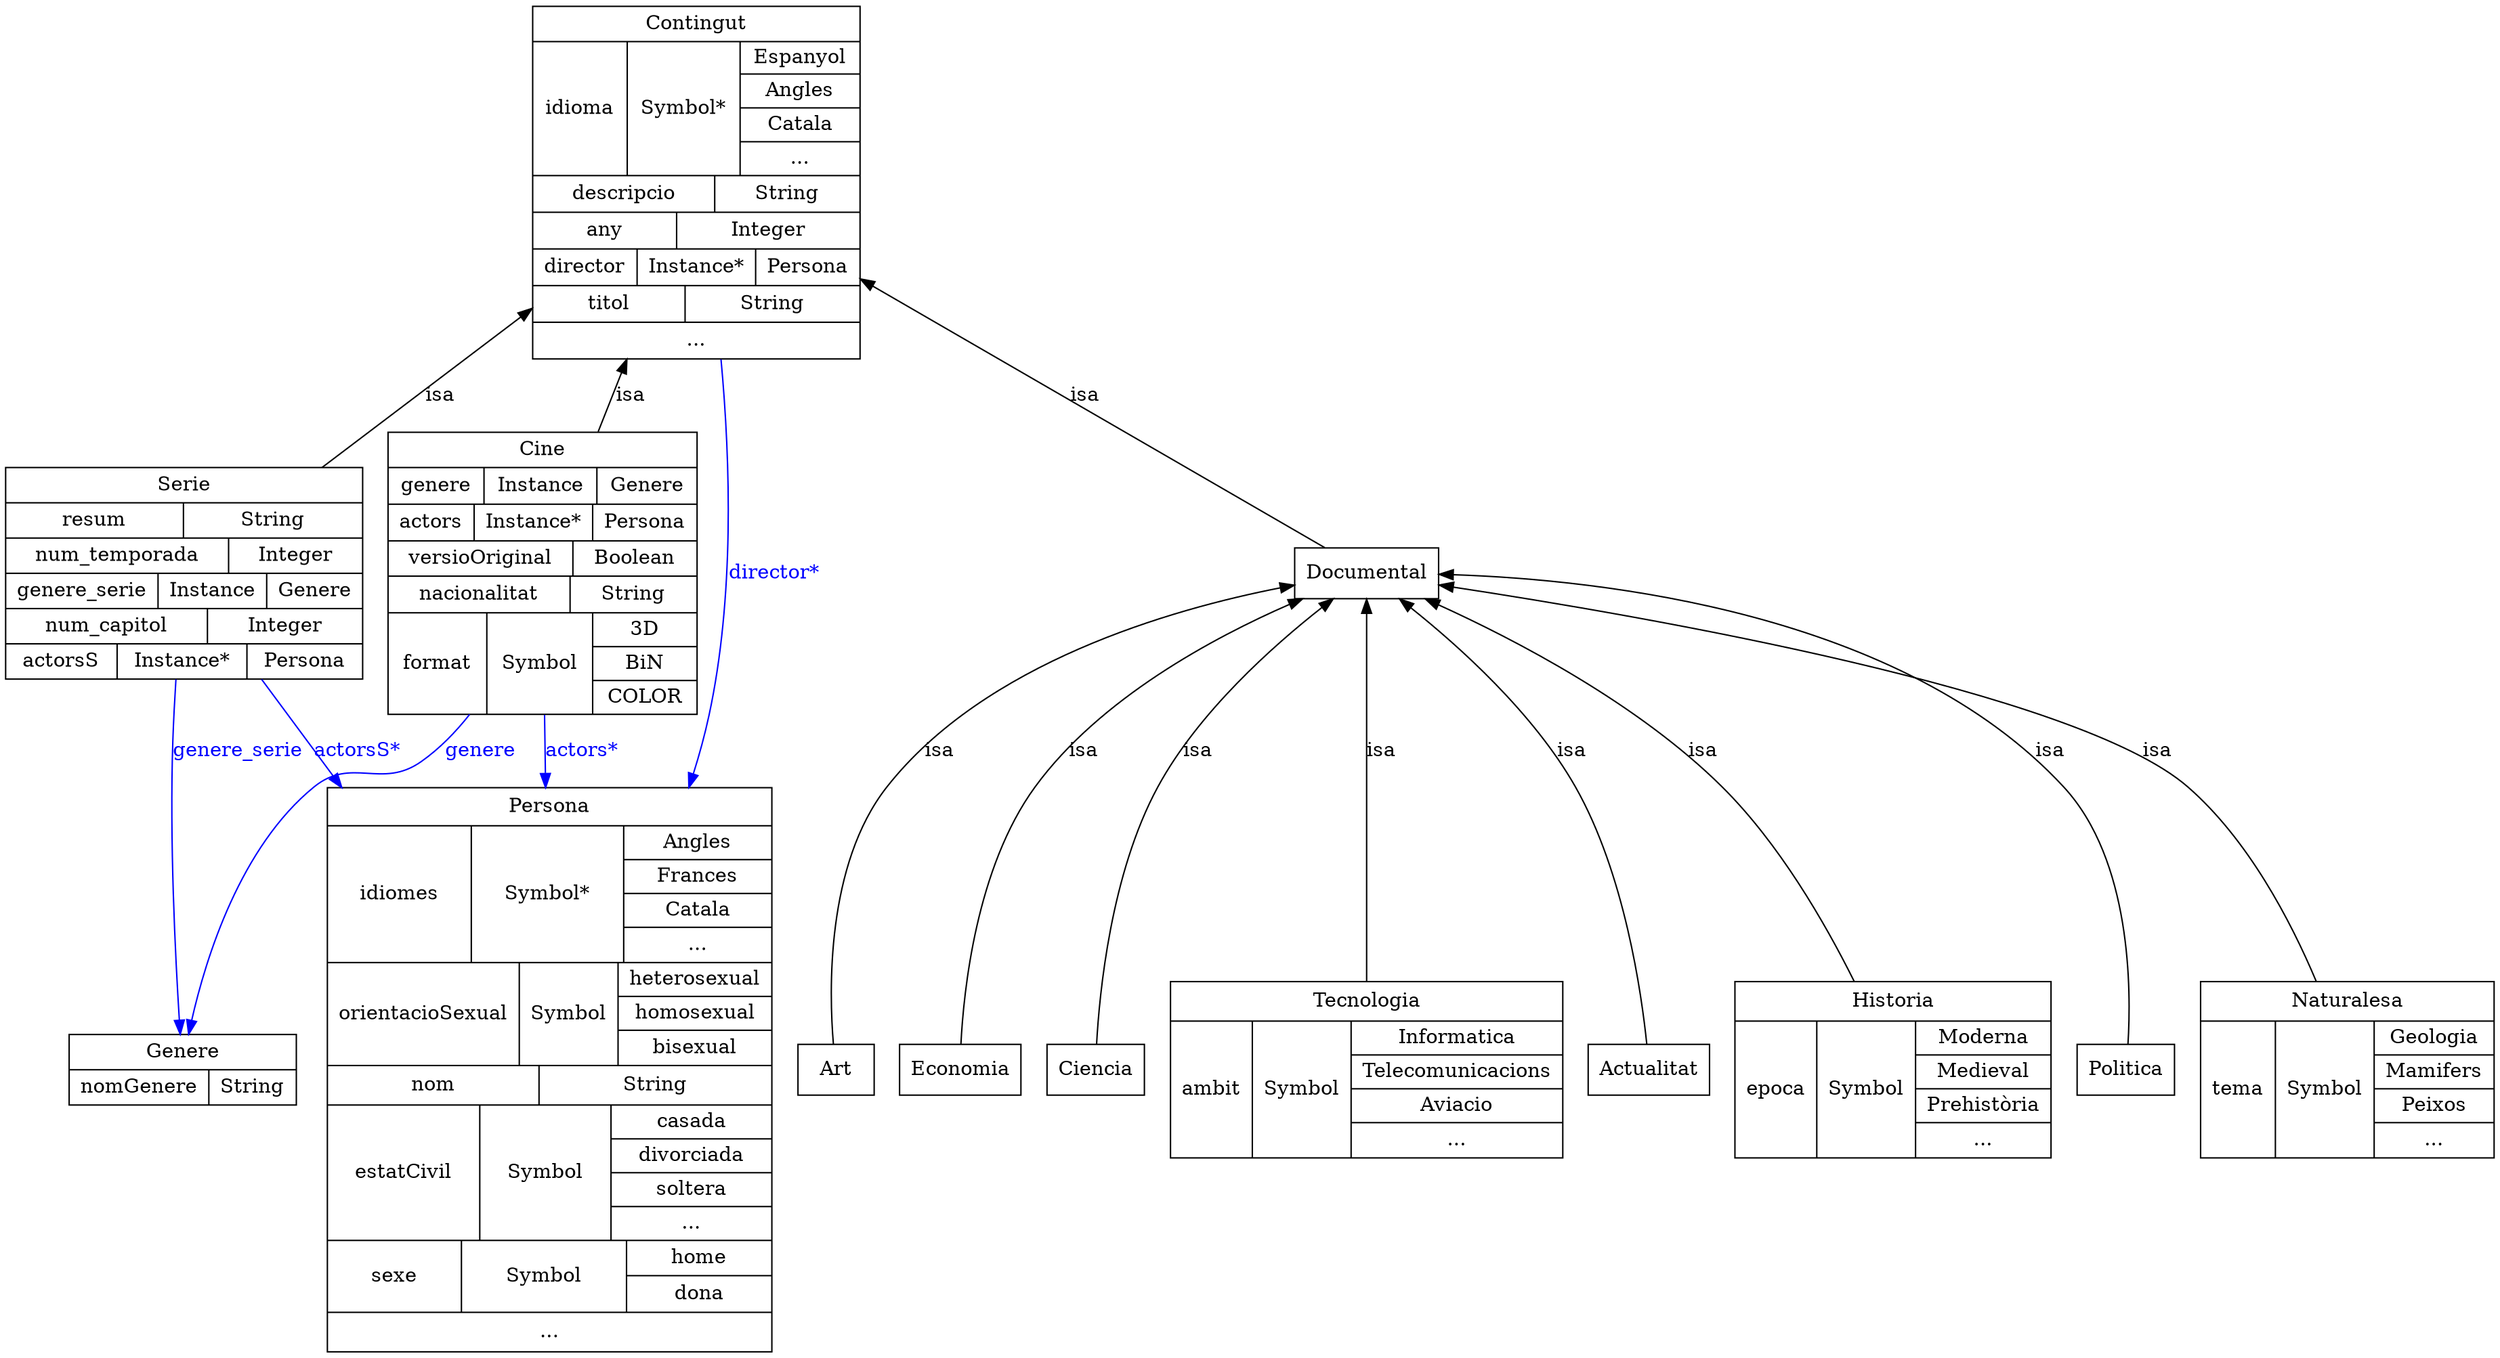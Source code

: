 digraph TVornoTV {
	node [label="\N"];
	graph [bb="0,0,1465,958"];
	Persona [label="{Persona|{idiomes|Symbol*|{Angles|Frances|Catala|...}}|{orientacioSexual|Symbol|{heterosexual|homosexual|bisexual}}|{nom|String}\
|{estatCivil|Symbol|{casada|divorciada|soltera|...}}|{sexe|Symbol|{home|dona}}|{...}}", shape=record, color="0.0,0.0,0.0", fontcolor="0.0,0.0,0.0", pos="305,200", rects="179,375,432,400 179,275,261,375 261,275,349,375 349,350,431,375 349,325,431,350 349,300,431,325 349,275,431,300 179,200,287,275 \
287,200,347,275 347,250,432,275 347,225,432,250 347,200,432,225 179,175,301,200 301,175,432,200 179,75,263,175 263,75,340,175 34\
0,150,432,175 340,125,432,150 340,100,432,125 340,75,432,100 179,25,255,75 255,25,350,75 350,50,432,75 350,25,432,50 179,0,432,2\
5", width="3.50", height="5.56"];
	Economia [label=Economia, shape=box, color="0.0,0.0,0.0", fontcolor="0.0,0.0,0.0", pos="557,200", width="1.00", height="0.50"];
	Documental [label=Documental, shape=box, color="0.0,0.0,0.0", fontcolor="0.0,0.0,0.0", pos="800,554", width="1.14", height="0.50"];
	Ciencia [label=Ciencia, shape=box, color="0.0,0.0,0.0", fontcolor="0.0,0.0,0.0", pos="639,200", width="0.78", height="0.50"];
	Tecnologia [label="{Tecnologia|{ambit|Symbol|{Informatica|Telecomunicacions|Aviacio|...}}}", shape=record, color="0.0,0.0,0.0", fontcolor="0.0,0.0,0.0", pos="800,200", rects="685,237,915,262 685,137,732,237 732,137,792,237 792,212,915,237 792,187,915,212 792,162,915,187 792,137,915,162", width="3.19", height="1.74"];
	Actualitat [label=Actualitat, shape=box, color="0.0,0.0,0.0", fontcolor="0.0,0.0,0.0", pos="967,200", width="0.94", height="0.50"];
	Historia [label="{Historia|{epoca|Symbol|{Moderna|Medieval|Prehistòria|...}}}", shape=record, color="0.0,0.0,0.0", fontcolor="0.0,0.0,0.0", pos="1111,200", rects="1019,237,1204,262 1019,137,1069,237 1069,137,1129,237 1129,212,1204,237 1129,187,1204,212 1129,162,1204,187 1129,137,1204,162", width="2.56", height="1.74"];
	Cine [label="{Cine|{genere|Instance|{Genere}}|{actors|Instance*|{Persona}}|{versioOriginal|Boolean}|{nacionalitat|String}|{format|Symbol|{3D|\
BiN|COLOR}}}", shape=record, color="0.0,0.0,0.0", fontcolor="0.0,0.0,0.0", pos="312,554", rects="222,629,403,654 222,604,277,629 277,604,343,629 343,604,403,629 222,579,273,604 273,579,342,604 342,579,403,604 222,554,328,579 \
328,554,403,579 222,529,327,554 327,529,403,554 222,454,276,529 276,454,337,529 337,504,403,529 337,479,403,504 337,454,403,479", width="2.50", height="2.78"];
	Contingut [label="{Contingut|{idioma|Symbol*|{Espanyol|Angles|Catala|...}}|{descripcio|String}|{any|Integer}|{director|Instance*|{Persona}}|{titol\
|String}|{...}}", shape=record, color="0.0,0.0,0.0", fontcolor="0.0,0.0,0.0", pos="399,833", rects="304,933,494,958 304,833,358,933 358,833,425,933 425,908,493,933 425,883,493,908 425,858,493,883 425,833,493,858 304,808,412,833 \
412,808,494,833 304,783,390,808 390,783,494,808 304,758,364,783 364,758,433,783 433,758,494,783 304,733,393,758 393,733,494,758 \
304,708,494,733", width="2.64", height="3.47"];
	Genere [label="{Genere|{nomGenere|String}}", shape=record, color="0.0,0.0,0.0", fontcolor="0.0,0.0,0.0", pos="94,200", rects="29,200,159,225 29,175,110,200 110,175,159,200", width="1.81", height="0.69"];
	Serie [label="{Serie|{resum|String}|{num_temporada|Integer}|{genere_serie|Instance|{Genere}}|{num_capitol|Integer}|{actorsS|Instance*|{Persona\
}}}", shape=record, color="0.0,0.0,0.0", fontcolor="0.0,0.0,0.0", pos="102,554", rects="0,604,204,629 0,579,102,604 102,579,204,604 0,554,128,579 128,554,204,579 0,529,85,554 85,529,148,554 148,529,204,554 0,504,117,\
529 117,504,204,529 0,479,64,504 64,479,138,504 138,479,204,504", width="2.83", height="2.08"];
	Politica [label=Politica, shape=box, color="0.0,0.0,0.0", fontcolor="0.0,0.0,0.0", pos="1249,200", width="0.78", height="0.50"];
	Naturalesa [label="{Naturalesa|{tema|Symbol|{Geologia|Mamifers|Peixos|...}}}", shape=record, color="0.0,0.0,0.0", fontcolor="0.0,0.0,0.0", pos="1380,200", rects="1295,237,1466,262 1295,137,1337,237 1337,137,1397,237 1397,212,1466,237 1397,187,1466,212 1397,162,1466,187 1397,137,1466,162", width="2.36", height="1.74"];
	Art [label=Art, shape=box, color="0.0,0.0,0.0", fontcolor="0.0,0.0,0.0", pos="476,200", width="0.75", height="0.50"];
	Documental -> Economia [dir=back, label=isa, color="0.0,0.0,0.0", fontcolor="0.0,0.0,0.0", pos="s,764,536 755,531 709,506 640,460 602,400 564,341 558,255 557,218", lp="636,427"];
	Documental -> Ciencia [dir=back, label=isa, color="0.0,0.0,0.0", fontcolor="0.0,0.0,0.0", pos="s,780,536 773,529 744,500 699,450 676,400 647,337 641,254 639,218", lp="702,427"];
	Documental -> Tecnologia [dir=back, label=isa, color="0.0,0.0,0.0", fontcolor="0.0,0.0,0.0", pos="s,800,536 800,526 800,469 800,340 800,262", lp="807,427"];
	Documental -> Actualitat [dir=back, label=isa, color="0.0,0.0,0.0", fontcolor="0.0,0.0,0.0", pos="s,820,536 827,529 855,500 899,450 924,400 954,337 963,254 966,218", lp="919,427"];
	Documental -> Historia [dir=back, label=isa, color="0.0,0.0,0.0", fontcolor="0.0,0.0,0.0", pos="s,834,536 843,531 889,504 962,456 1010,400 1045,359 1071,304 1088,262", lp="997,427"];
	Contingut -> Cine [dir=back, label=isa, color="0.0,0.0,0.0", fontcolor="0.0,0.0,0.0", pos="s,360,708 357,698 352,684 348,669 343,654", lp="359,681"];
	Cine -> Genere [label=genere, color="0.6666667,1.0,1.0", fontcolor="0.6666667,1.0,1.0", style=filled, pos="e,96,225 266,454 257,440 246,428 233,418 211,400 192,419 170,400 123,356 105,279 98,235", lp="270,427"];
	Cine -> Persona [label="actors*", color="0.6666667,1.0,1.0", fontcolor="0.6666667,1.0,1.0", style=filled, pos="e,309,400 310,454 310,440 309,425 309,410", lp="328,427"];
	Contingut -> Serie [dir=back, label=isa, color="0.0,0.0,0.0", fontcolor="0.0,0.0,0.0", pos="s,304,744 297,737 259,702 218,663 182,629", lp="250,681"];
	Serie -> Genere [label=genere_serie, color="0.6666667,1.0,1.0", fontcolor="0.6666667,1.0,1.0", style=filled, pos="e,93,225 94,479 93,465 92,450 91,436 88,365 91,281 93,235", lp="126,427"];
	Serie -> Persona [label="actorsS*", color="0.6666667,1.0,1.0", fontcolor="0.6666667,1.0,1.0", style=filled, pos="e,190,400 145,479 158,458 171,434 185,409", lp="206,427"];
	Contingut -> Persona [label="director*", color="0.6666667,1.0,1.0", fontcolor="0.6666667,1.0,1.0", style=filled, pos="e,397,400 417,708 424,633 428,537 411,454 408,439 404,424 400,410", lp="447,554"];
	Contingut -> Documental [dir=back, label=isa, color="0.0,0.0,0.0", fontcolor="0.0,0.0,0.0", pos="s,494,767 502,761 594,697 720,610 774,572", lp="629,681"];
	Documental -> Politica [dir=back, label=isa, color="0.0,0.0,0.0", fontcolor="0.0,0.0,0.0", pos="s,841,551 851,550 939,542 1119,510 1212,400 1257,346 1254,256 1251,218", lp="1193,427"];
	Documental -> Naturalesa [dir=back, label=isa, color="0.0,0.0,0.0", fontcolor="0.0,0.0,0.0", pos="s,841,546 851,544 963,520 1223,461 1286,400 1324,362 1349,306 1363,262", lp="1266,427"];
	Documental -> Art [dir=back, label=isa, color="0.0,0.0,0.0", fontcolor="0.0,0.0,0.0", pos="s,759,544 749,541 683,523 570,480 512,400 471,343 472,256 474,218", lp="546,427"];
}
